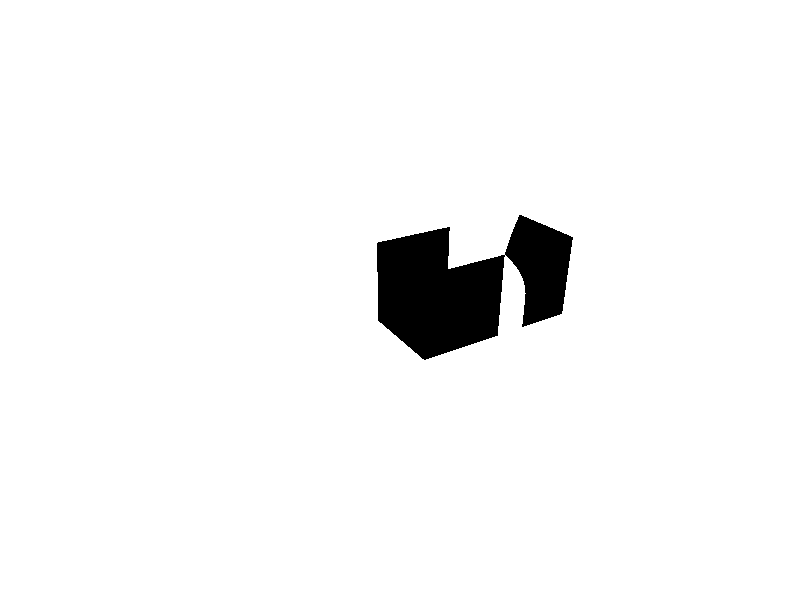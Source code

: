 #include "colors.inc"   
#include "functions.inc"  
#include "stones.inc" 
#include "textures.inc" 
#include "shapes.inc"
#include "glass.inc"
#include "metals.inc"
#include "woods.inc"    

camera {
location <4, 3, 5> 
look_at <1, 0,0> 
angle 0
}
background { color White } 
light_source { <-3, 5, 4> White }

#declare a=difference{
cylinder {
  <0, -0.5,0>,  <0, 0.5,0>,  2 
  open  translate (sqrt(15)/2)*x
  texture{pigment{color rgb <2, 3,5>}
  finish {ambient .1 diffuse .4 specular 1} 
} 

}
box {
  <-1, -1, -0.5> 
  < 1,  1,  0.5>  
}texture{pigment{color rgbt <0, 0,0,1>} 
}}

#declare b=difference{
cylinder {
  <0, -0.5,0>,  <0, 0.5,0>,  2 
  open  rotate 90*x translate -(sqrt(15)/2)*x
  texture{pigment{color rgb <2, 3,5>} 
  finish {ambient .1 diffuse .4 specular 1} 
}
}
box {
  <-1, -0.5, -0.5>  
  < 1,  0.5,  0.5>  
}texture{pigment{color rgbt <0, 0,0,1>}
}}

box {
  <-0.01, -0.5, -0.5>  
  < 0.01,  0.5,  0.5>  
  texture{pigment{color rgb <2, 3,5>}
  finish {ambient .1 diffuse .4 specular 1} 
}
}

a
b


